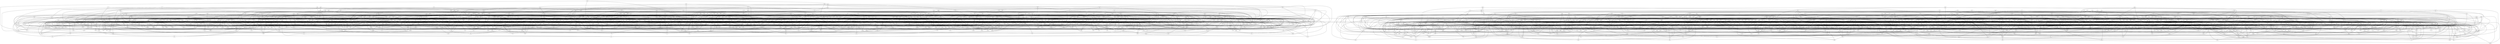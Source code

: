 strict graph G {mxd -- fxm
hnx -- ccq
hnx -- jvx
lhl -- brk
lhl -- mbb
lhl -- mnr
lhl -- rkj
xpm -- rtk
nvp -- rhs
nvp -- lrz
nvp -- rnx
nvp -- llz
bzv -- zqq
bzv -- gxr
lxr -- frk
rkj -- fdf
rkj -- jlh
rkj -- lpj
qkk -- ngb
qkk -- ksd
qkk -- cpc
qkk -- dtd
tms -- gmc
tms -- nvm
tms -- gtf
tms -- sqs
kfc -- jfl
dlt -- pkv
dlt -- lnh
dlt -- fmf
msx -- qjm
msx -- nxb
msx -- lvh
mvg -- hkh
mvg -- zft
mvg -- xgm
mvg -- mqs
ndt -- vkm
ndt -- jvx
qsf -- bhc
qsf -- gls
qsf -- jfl
qsf -- scv
zxk -- jrf
zxk -- pvf
zxk -- nrn
zxk -- qgx
zxk -- dgd
zxk -- qhp
gkd -- gcp
xlb -- kkp
xlb -- vrz
xlb -- xpg
vtb -- jlq
vtb -- hpb
vtb -- kfc
qff -- jgf
cjc -- fjv
cjc -- fbq
cjc -- dxb
dbf -- phq
dbf -- kzc
dbf -- cjc
zbn -- lzf
zbn -- vlx
zbn -- kqn
zbn -- zll
sjx -- gsd
sjx -- mxt
sjx -- gpp
xgf -- knt
xgf -- fbc
xhh -- qfz
bph -- jjc
bph -- jpd
qvn -- bgh
pkb -- nfg
rkt -- ntc
kxn -- rcp
kxn -- bcd
lsb -- zzc
qqj -- vnh
qqj -- pdl
qqj -- sjd
jxz -- nfp
jxz -- hpm
jxz -- nmp
bjh -- tsz
tvq -- fdn
tvq -- rdn
tvq -- bhv
hxn -- vdq
hxn -- cgs
hxn -- hmn
fjc -- rdk
fjc -- dpt
fjc -- qsf
stl -- rjp
stl -- scs
stl -- tpl
stl -- slp
grp -- frk
grp -- xpt
pbp -- hnz
pbp -- txb
pbp -- lgz
bgr -- zps
bgr -- vcs
bgr -- gfb
bcv -- cgr
nfm -- vpx
nfm -- cnp
nfm -- dxx
nfm -- sxt
gfg -- hfh
gfg -- hrg
gfg -- krq
nsx -- ddg
scv -- kjv
scv -- jqc
dfj -- vmd
dfj -- rbx
zql -- rfp
zql -- qbg
zql -- dpp
zql -- btj
nfd -- mzg
nfd -- smc
jrh -- sdx
ljj -- qfc
slq -- zvc
slq -- rxn
slq -- dkk
mzf -- fhq
mzf -- hpx
mzf -- vrm
flt -- hxk
flt -- btt
flt -- jfp
bbb -- dcq
bbb -- hvk
bbb -- zft
bbb -- fcp
lsk -- tgm
lsk -- tjg
lsk -- hgj
lsk -- qrf
fbz -- fch
fbz -- mdh
fbz -- hcx
hxl -- xbq
gdb -- jbv
nbx -- zcq
nbx -- bph
nbx -- jvb
hnr -- czr
hnr -- pxh
hnr -- chd
hnr -- pml
fbq -- zlb
fbq -- mzg
fjr -- gsf
cvx -- pjp
cvx -- lpm
cvx -- dnp
cvx -- fdm
cvx -- dph
vmj -- blb
vmj -- sjx
vmj -- fgq
vxx -- fnp
vxx -- zmf
vxx -- hrh
vxx -- sxt
hvb -- jhz
hvb -- tbz
hvb -- frk
hvb -- cnx
fct -- tql
fct -- cpv
fct -- jcd
fct -- ksd
nlj -- qzf
nlj -- kbs
nlj -- pgv
kqt -- mvg
kqt -- chl
kqt -- xgc
kqt -- zdc
kqt -- xss
rkg -- fmc
tsj -- vrh
tsj -- hss
tsj -- qdr
kpx -- nqd
kpx -- kvt
kpx -- ssj
nxg -- fdf
nxg -- gll
nxg -- hls
nxg -- tfz
ltp -- vhq
ltp -- slh
ltp -- ttr
dxf -- xhk
dxf -- lkx
dxf -- fgq
ncg -- stk
ncg -- mdb
ncg -- rxh
ncg -- scs
nln -- hbx
tdm -- hnx
tdm -- vnv
ctp -- txb
ctp -- cpk
ctp -- sdv
ctp -- sdx
fpd -- zpv
nhc -- kfn
nhc -- ppk
nhc -- zpt
nhc -- xss
tjq -- jlc
rxh -- hkh
hvz -- dxf
hvz -- nsv
hvz -- ddg
hvz -- xnt
bps -- jzb
bps -- qzj
dzm -- bcd
dzm -- krq
dzm -- dnp
rvp -- xlt
rvp -- scv
rvp -- xff
khd -- ffp
khd -- sbj
khd -- qbf
khd -- dff
rnn -- bph
rnn -- cpb
rnn -- grp
rnn -- gct
rnn -- kpt
bpb -- lgp
qks -- dvl
qks -- dxx
vgg -- jhb
vgg -- zpd
vgg -- vvc
rdr -- mmz
rdr -- bls
rdr -- txb
gcg -- rvc
gcg -- mvx
hmv -- pkf
hmv -- stv
hmv -- bgh
hmv -- hpx
kmn -- qbk
kmn -- bsn
kmn -- tdz
xkr -- bgz
xkr -- fch
jhk -- zbf
jhk -- rvm
jhk -- jnp
jhk -- fcp
jhk -- hpq
qfs -- lvq
qfs -- csf
qfs -- ftz
qfs -- cjc
dfx -- cgr
dfx -- jfh
dfx -- vvb
dfx -- khq
cng -- dfm
cng -- kqf
cng -- tzq
cng -- dnc
rkr -- ffx
rkr -- fbq
rkr -- smd
llk -- fph
llk -- jkx
llk -- tzn
skk -- qrm
fxc -- vnm
fxc -- mvx
fxc -- gjv
ddg -- gls
lvk -- hrd
lvk -- bgz
mtx -- thh
mtx -- ksq
xmv -- kqj
xmv -- txc
rcp -- krd
rcp -- smz
bqt -- qzj
bqt -- rvt
bqt -- lcg
mxc -- fsc
mxc -- dxx
mxc -- vvs
mxc -- nsp
zsv -- qxl
zsv -- rvv
zsv -- hpx
zsv -- jrh
psb -- fnt
hdf -- skk
hdf -- hpr
hdf -- jch
cpv -- qks
cpv -- djk
cpv -- hrf
qxt -- dph
qxt -- xlj
qxt -- qjn
tbz -- kdb
tbz -- qvc
tbz -- zhf
tbz -- dpz
tbz -- hpx
fqp -- lkl
fqp -- hpr
qnq -- hrp
qnq -- src
qnq -- cgs
qnq -- pmq
qnq -- hrf
qnq -- chl
bcd -- vvs
bcd -- tgz
bcd -- mzb
ttl -- nmm
jbp -- llm
jbp -- vhq
fqg -- pvv
fqg -- tbb
fqg -- ztx
fqg -- kqj
mxm -- vkx
mxm -- bms
mxm -- kdc
mxm -- vdh
mxm -- fcx
mxm -- mkp
tkx -- cvm
tkx -- qdh
qhj -- qdh
qhj -- jrz
gvp -- vnm
mjc -- lgz
kqh -- zll
kqh -- xqr
kqh -- qbk
nps -- plm
nps -- gvp
nps -- tzq
nps -- jqc
qlh -- kvz
qlh -- jhg
qlh -- mqn
qlh -- fzq
qlh -- xjq
qlh -- shb
snp -- nsj
snp -- hbs
rlk -- bkc
rlk -- mpg
rlk -- ccl
rlk -- ngs
rlk -- kxg
lvx -- mtr
cdd -- fcp
mjj -- vvc
mjj -- zpz
tbx -- nps
tbx -- bgh
tbx -- pxh
tbx -- ctj
njb -- fdf
njb -- btt
qbg -- phm
ljz -- nnc
ljz -- mdd
dfv -- qss
dfv -- xdm
dfv -- ncc
kvz -- drp
kvz -- bnc
bsc -- xpf
vdh -- njz
vdh -- mqs
vdh -- vlv
rpj -- qvd
rpj -- xpm
rpj -- rdf
rpj -- zzt
pqs -- cdk
pqs -- mhd
pqs -- hpq
pqs -- cvm
rfp -- ksq
rfp -- sjn
nbv -- ztr
nbv -- krq
nbv -- tmk
nbv -- lsc
nbv -- drh
rft -- rjs
rft -- zgf
pmq -- hkj
gmj -- fdf
mqg -- rlf
mqg -- rmm
mqg -- hqz
mqg -- qmb
xxs -- tcz
xxs -- mbl
xxs -- xkg
dzt -- dxf
dzt -- vrm
dzt -- hnx
dzt -- gpp
rlq -- qmn
rlq -- pzm
rlq -- lqb
rlq -- svc
trh -- lvv
trh -- vpx
trh -- hxn
trh -- dhq
rvb -- kkx
rvb -- pgk
rvb -- gpp
dkc -- sml
dkc -- ntv
dkc -- pkb
hfr -- xbh
hfr -- kxx
hfr -- tbb
hrg -- zfc
mhd -- rpf
mhd -- fxq
mhd -- tdz
mhd -- jmf
chn -- fxm
chn -- bps
chn -- zqg
bnc -- vjf
vzv -- jmf
vzv -- kbh
ktv -- dpz
ktv -- fmt
ktv -- gsq
ksj -- kdq
ksj -- mkc
ksj -- rvb
ksj -- tvn
mjg -- vvq
lvq -- fjt
lvq -- kpq
qss -- psc
qss -- jjs
qsk -- xbl
qsk -- qvv
qsk -- ltp
qsk -- xxs
qsk -- zgr
cjf -- trc
cjf -- tbj
cjf -- bsc
cjf -- jcv
ltq -- jlq
ltq -- rzb
ffj -- fxq
ffj -- cnp
nrf -- kqn
bxx -- dck
bxx -- hff
zdc -- zmv
zdc -- gsf
mln -- svc
mln -- kpq
djk -- pqv
ndb -- mdd
ndb -- qpb
jtd -- kjd
jtd -- gxf
jtd -- vvd
jtd -- pdj
ckh -- cmq
ckh -- lsq
ckh -- slp
ckh -- kbv
ckh -- smq
ghp -- dmc
jqj -- cgb
jqj -- nnl
jqj -- ntx
gdp -- vrz
gdp -- dhj
gdp -- xkn
cxs -- fxf
rnp -- fvc
ngc -- pnf
ngc -- rkr
ngc -- ttl
ngc -- xmr
vvs -- fdg
pks -- csf
dxj -- pvv
dxj -- tbs
gfb -- dst
cqs -- qdn
cqs -- mdd
cqs -- knt
cqs -- fph
crn -- tql
crn -- vck
crn -- xxf
crn -- ddr
spd -- xnl
jmb -- gsb
jmb -- qhp
kbl -- qpb
kbl -- slm
kbl -- qpj
kbl -- qnm
kbl -- pvb
xxn -- qqj
xxn -- nkk
xxn -- pbp
xxn -- brg
xxn -- ccl
xrf -- rnh
xrf -- sml
xrf -- rqh
krz -- plg
krz -- cgb
ffs -- qjs
ffs -- pkv
ffs -- smz
xph -- nmc
xph -- jhb
xph -- bps
xph -- sqs
slh -- gjd
hxh -- dxv
hxh -- kfc
hxh -- kpq
hxh -- bxx
mrc -- nsl
mrc -- mzf
mrc -- hnz
mrc -- hqq
mrc -- xct
sbq -- mxz
pqn -- lzq
pqn -- hvk
pqn -- gxr
rdz -- gpp
qvv -- vxq
qvv -- dst
nnc -- xgc
nnc -- zmv
bfg -- fsc
bfg -- mcd
bfg -- vzl
csx -- dbn
csx -- gjd
csx -- dbq
jnj -- bnh
jnj -- xrt
rjz -- qhj
rjz -- qdn
xgm -- hkh
rqh -- rpf
knp -- rhk
knp -- vdv
knp -- fcx
knp -- gxr
zfb -- gzq
zfb -- gsb
zfb -- btj
zfb -- dvj
zfb -- xbh
vfl -- kdc
vfl -- gdb
vfl -- mdh
vfl -- rmj
dbs -- vqc
dbs -- vps
dbs -- grd
dbs -- lsl
trl -- rdr
trl -- kmx
trl -- ndn
trl -- pxp
kbv -- pqv
fgx -- dxb
fgx -- nvt
csd -- frk
csd -- brr
csd -- dbd
csd -- dcm
csd -- bcz
csd -- rvc
dpl -- gkr
mzh -- rhk
mzh -- fdm
mzh -- dbq
mzh -- jcz
mzh -- nkn
mzh -- rtn
lcn -- rqh
rtj -- vps
rtj -- bls
mbs -- cnx
mbs -- hgj
rdk -- kxx
hqn -- dgf
hqn -- jrz
grl -- snz
grl -- gsb
grl -- smc
grl -- pdf
xlt -- jvn
xlt -- qpz
szc -- scv
szc -- krb
szc -- fbq
vfz -- sph
vfz -- pjr
vfz -- ndt
vfz -- mxt
nsl -- htr
vrq -- qfc
vrq -- ksn
vrq -- tsq
vrq -- xgc
clf -- fhs
clf -- fpj
clf -- blb
clf -- qsf
clf -- mxz
kzq -- kxx
kzq -- slk
kzq -- qrm
kzq -- pnm
gst -- grd
gst -- mbs
gst -- rjq
gst -- tgm
gst -- zvp
hhv -- nvt
nsp -- tbj
nsp -- tzb
hgj -- pdl
qpj -- rjm
qpj -- cmg
qpj -- stl
qpj -- spm
jnn -- cdm
jnn -- nhv
jnn -- nbz
xvk -- ttl
xvk -- hff
xvk -- qpq
vqb -- vfl
vqb -- rjs
vqb -- hkj
vqb -- rrj
dhq -- sml
dhq -- lpm
npz -- hlr
zhf -- bdr
zhf -- jpf
zhf -- nbx
gtz -- fxm
qdr -- jfl
qdr -- frh
nvm -- bnm
kzf -- lrf
kzf -- qcd
kzf -- bsn
qxm -- vvq
xlr -- crp
xlr -- jnx
xlr -- znd
lbg -- cng
lbg -- zrl
lbg -- jdm
lbg -- jtt
gct -- rvv
gct -- qsz
qjb -- hqk
qjb -- bjh
jxv -- jlc
jxv -- frj
jxv -- hbd
jxv -- jgq
rvv -- zkk
rvv -- qzf
dhj -- pvb
dhj -- mvg
dhj -- srv
cfp -- txb
cfp -- bph
cfp -- frh
cfp -- jjc
pjq -- qjs
pjq -- qrq
pjq -- dgz
pjq -- fjf
ktg -- pgk
ktg -- xbh
ktg -- kfc
ktg -- hqz
bnm -- gqx
bnm -- bnh
bnm -- qzj
bzb -- fsp
bzb -- lpm
bzb -- mtr
bzb -- zpt
fcx -- dst
jpc -- xgc
qqf -- bqx
qqf -- kbt
qqf -- ldd
qqf -- tdm
tsq -- pgj
tsq -- ztv
ffp -- xtd
ffp -- xgf
ffp -- gkz
tdj -- jfl
mqs -- sml
bnq -- ffx
mpv -- sgb
mpv -- krz
mpv -- vvm
mpv -- smc
hjd -- cdd
zqx -- xfb
zqx -- vnv
cfc -- hcx
cfc -- htj
cfc -- txt
khq -- kgf
khq -- kvv
khq -- rfp
kff -- grg
kff -- dgq
mmz -- gsq
spm -- jnj
spm -- kdn
spm -- kkz
czt -- mbr
jlk -- hpm
jlk -- zsv
jlk -- khz
kkf -- kbk
kkf -- slq
kkf -- dqb
kkf -- czt
kkf -- lzf
pzc -- vps
pzc -- jpc
nsd -- plm
nsd -- rdf
nsd -- rnp
nsd -- kfp
mdq -- qgx
mdq -- nbg
mdq -- hds
fhs -- mpg
ztr -- qbx
ztr -- fdz
ztr -- lzf
ztr -- slp
lpc -- khs
lpc -- lck
pbz -- cjq
pbz -- gkk
pbz -- pnp
mqn -- npm
mqn -- bgt
mqn -- lvg
mqn -- mzd
lgt -- zrg
lgt -- xrt
lgt -- npz
ffk -- cqp
ffk -- sjg
hbq -- kjb
zpt -- mdb
zpt -- jlc
nnn -- ghd
nnn -- gcg
rnx -- gpp
ccn -- xrk
ccn -- qcm
xfd -- xlb
xfd -- hxx
xfd -- jzn
xfd -- kjk
kqm -- mjz
kqm -- pzr
kqm -- dpp
kqm -- mdp
kqm -- fbq
kqm -- gjv
rsl -- mqr
rsl -- fbc
rsl -- htj
rsl -- qnt
rsl -- qzj
zxq -- mzc
zxq -- nfg
zxq -- mgn
zxq -- jlc
nbb -- tdm
nbb -- qqf
nbb -- hph
nbb -- nfp
ntz -- fkt
ntz -- pvb
ntz -- shj
ntz -- vcr
bfv -- qxt
bfv -- bkc
bfv -- kzx
qmn -- ftr
pml -- jmb
pml -- gkr
jqn -- hdp
hdn -- qdh
ndc -- dmx
tbj -- smv
tbj -- qxm
fsb -- vgg
fsb -- tbj
fsb -- plc
mph -- fmt
mph -- nhv
mph -- frk
qrs -- kcg
hcx -- dmb
tmb -- kqx
bjc -- hmz
bjc -- nkn
dnj -- cxt
dnj -- fnf
dnj -- pcf
rmh -- khd
rmh -- xkx
rmh -- vhq
rmh -- frp
plg -- kvz
plg -- zcq
plg -- qkm
xdf -- lzd
xdf -- vgl
xdf -- fnn
xdf -- slp
xdf -- tzb
cfv -- bnq
cfv -- jxj
cfv -- dkb
cfv -- xkp
fzq -- fmt
bdr -- rpk
zgs -- kmp
kgl -- vcs
kgl -- jsg
kgl -- znd
htr -- sjg
htr -- vnh
htr -- mcn
htr -- ffn
khb -- jzz
khb -- xhh
khb -- jjc
gzq -- jsl
vmg -- cxt
vmg -- zhr
vmg -- kpv
vmg -- kxf
vmg -- xbv
vvk -- pzm
vvk -- ftz
vhd -- nsx
vhd -- rkr
vhd -- qdr
kzs -- mdd
kzs -- fmc
kzs -- rqh
kzs -- mtp
ppv -- ssj
ppv -- gcp
gkz -- vvc
gkz -- dff
gkz -- cvc
stz -- hfq
stz -- txc
stz -- kff
stz -- cht
stz -- nbx
dpt -- sdr
dpt -- hqz
dpt -- xlj
ftr -- jfl
hmq -- sbz
ltm -- sjn
tjm -- rjm
kfh -- trx
kfh -- czr
kfh -- kff
kfh -- fvd
lpq -- zpv
lpq -- nhn
txx -- qdn
txx -- smv
xbt -- ncc
xbt -- kqx
xbt -- ltq
xbt -- qvc
vsb -- lrr
vsb -- zgs
vsb -- xfb
vsb -- bfb
vsb -- fgq
cqh -- htn
cqh -- rft
cqh -- zgb
cqh -- fsc
cqh -- hrd
tph -- qjm
tph -- cgs
tph -- pmv
tph -- tkn
vmd -- ndt
vmd -- nld
npm -- vmd
npm -- psm
hxx -- pgj
hxx -- vvc
nsm -- dqb
nsm -- lcn
nsm -- cdk
nsm -- qhg
dmz -- cjm
dmz -- hqn
dmz -- llm
lnc -- hrd
lnc -- qnm
lnc -- mvq
lnc -- knn
kjb -- qjs
rjq -- ncl
rjq -- dpl
rjq -- ghd
fkn -- rhs
fkn -- zcq
fkn -- mng
fkn -- pdf
ccq -- prp
vrh -- lrr
rvm -- xxf
xsg -- jsf
xsg -- bsx
xsg -- bxc
xsg -- jvb
xsg -- xfn
xsg -- fvj
jcs -- ffk
jcs -- jxj
jcs -- nld
jcs -- rtj
tkb -- djk
kxg -- scz
pqj -- zmv
pqj -- kbv
pqj -- sgc
pqj -- lck
mcn -- qgx
mcn -- ncf
jlh -- kvt
bnr -- xhk
bnr -- ftc
bnr -- frh
bnr -- nbm
bnr -- fxc
kbr -- njb
drh -- zhr
drh -- jjh
xbv -- hbz
xbv -- htj
plm -- xlz
plm -- mmz
dxb -- bpv
zbg -- fzq
zbg -- bcz
zbg -- lxr
zbg -- lmq
kxx -- bht
zpk -- pxp
zpk -- vsx
qrf -- hxl
qrf -- zqx
qrf -- nnt
qrf -- ffk
vbk -- kzx
vbk -- hfq
vbk -- qgc
vbk -- sjn
zrz -- sbz
zrz -- bkp
zrz -- grp
zrz -- xvd
zrz -- fdn
zrz -- gxf
cjq -- tpl
cjq -- kdc
hhg -- pjr
ksn -- vrf
ksn -- rxc
fhl -- dxv
fhl -- tzk
fhl -- xnt
dlv -- vps
dlv -- xff
dlv -- xpm
dlv -- rvp
qjm -- vxq
zcl -- zpd
zcl -- fph
jvx -- dpz
jvx -- tlz
jrk -- dnj
jrk -- mcd
jrk -- xlb
jrk -- fsp
rsq -- kzg
rsq -- kjb
src -- hdn
src -- jpc
src -- qks
rlf -- rmp
rlf -- nvl
sdn -- tmb
sdn -- mtx
qtn -- rrx
qtn -- xxf
qtn -- bgl
qtn -- pdv
qtn -- sgc
hzx -- qgc
srt -- vsq
srt -- lpq
srt -- jmf
hff -- dcm
hff -- rpk
snl -- jbp
snl -- rrv
snl -- kqn
trx -- knd
trx -- psm
qzb -- hlr
qzb -- hcx
krl -- qkz
krl -- dxj
czc -- rtr
fzr -- rqg
fzr -- vrm
zzt -- lvr
zzt -- zng
rtm -- rtk
rtm -- ngs
rtm -- qgc
rtm -- pzt
rtm -- vnv
sgn -- cqp
sgn -- llz
sgn -- phm
sgn -- vrh
pnx -- ndt
pnx -- mln
gkq -- bnq
gkq -- prf
gkq -- jgf
ntk -- ncc
ntk -- jch
gmc -- ngb
gmc -- qbf
gmc -- vtp
mdt -- qgc
mdt -- pdf
mdt -- mcn
kfb -- mxd
fmk -- rtr
fmk -- blz
bbn -- czt
bbn -- xgm
bbn -- zgf
prp -- chr
prp -- zlb
prp -- qpz
lxp -- qqm
lxp -- dfn
lxp -- smc
lxp -- vpn
lxp -- kxx
lxp -- qxd
tpl -- crp
frk -- slj
frk -- ndh
bhf -- ksn
bhf -- svq
bhf -- zrg
bhf -- brc
ncl -- jvx
prs -- rmj
prs -- dcq
prs -- vsh
jkg -- bvt
jkg -- hrg
chr -- hbs
zvc -- mnr
zvc -- vkd
pzr -- lkx
pzr -- hpm
pzr -- sdn
pzr -- kdb
sxg -- rkt
jfv -- spk
jfv -- xlr
jfv -- vld
gsj -- ztv
gsj -- zmv
pcf -- zrn
pcf -- pkv
xff -- nbg
xsf -- tlv
vzg -- sph
vzg -- lvr
vzg -- xlt
vzg -- ncf
vzg -- tbb
zxx -- nkk
zxx -- snp
zxx -- jnn
zxx -- xhk
zxx -- dpz
vjf -- hfq
vjf -- xsr
bcn -- mss
bcn -- lst
bcn -- kbq
bcn -- nkk
bkp -- nsx
bkp -- tbb
bkp -- kch
qhg -- tdx
pbk -- fkt
pbk -- gcp
pbk -- zqg
pbk -- vjc
jsd -- ppv
jsd -- fnp
jsd -- lps
kbs -- hbs
kbs -- kqf
ntl -- hrd
ntl -- ncv
ntl -- ljj
kdb -- frh
dzf -- dpm
dzf -- fjf
dzf -- rxh
fdz -- lrf
fdz -- vtp
fdz -- nds
lkd -- xtp
lkd -- srq
qlx -- dqs
qlx -- rvm
qlx -- xvx
qlx -- sdp
ltc -- hrf
ltc -- tkb
ltc -- zkp
hfh -- prx
hfh -- srq
hfh -- ctt
hfh -- mxd
rsp -- mkr
rsp -- ffj
rsp -- rjz
qmj -- hnf
qmj -- lnb
qmj -- zpm
qmj -- lkh
qmj -- jjm
ncv -- lhq
ncv -- btt
ncv -- bfr
mkr -- xbl
mkr -- nzc
mkr -- zvc
jgf -- kqx
xlc -- hqk
xlc -- nfg
xlc -- tdz
xlc -- kqn
xlc -- zcl
xtp -- dqb
jdz -- vrn
jdz -- qxl
jdz -- lkl
jdz -- bcz
gvb -- pqs
gvb -- gcp
gvb -- zhl
lnh -- hgl
dfm -- jdm
dfm -- csf
xhk -- mjz
crc -- rhm
crc -- szb
crc -- bzc
crc -- jpc
xbh -- phm
nfs -- svq
nfs -- jgk
nfs -- qfc
nfs -- vfd
nbt -- spd
nbt -- stv
nbt -- sgh
nbt -- jrl
nbt -- cgb
jvp -- tkx
jvp -- czs
jvp -- kqn
nlq -- tzq
nlq -- kqj
nlq -- pxp
nlq -- qzf
zgf -- fjf
tfh -- xll
tfh -- xfj
tfh -- qcp
tfh -- qgx
tfh -- lxr
vcf -- bfb
vcf -- xmv
vcf -- cqp
vcf -- dfm
crt -- vnh
rsz -- jbp
mqr -- plc
mqr -- rft
dgd -- sjg
sdc -- hgj
sdc -- kvz
sdc -- jfh
zqq -- djk
zqq -- jzn
jsp -- fqt
jsp -- hnf
trb -- cdm
trb -- czm
trb -- jlq
zqr -- rrx
dtp -- rbx
dtp -- qcc
dtp -- ghd
rjm -- njb
vpm -- npz
vpm -- fjr
vpm -- kgl
vpm -- xxm
vdv -- mdh
vdv -- cxs
psf -- zll
psf -- mkp
psf -- kkm
psf -- gmj
hzg -- ftc
hzg -- zng
hzg -- zpl
hzg -- fqd
pnm -- hpb
pnm -- sgb
xzb -- xct
xzb -- vrn
xzb -- tsj
xzb -- ltm
gdz -- bnq
gdz -- dzt
gdz -- xnl
gdz -- sbq
kqn -- zft
hch -- nrk
hch -- nds
hch -- jsg
jcv -- nrz
jcv -- kfb
bnn -- xnl
bnn -- kzc
rjk -- fzx
rjk -- pzr
ckk -- lkd
ckk -- svq
ckk -- zrn
ckk -- ctt
lld -- brg
lld -- qrs
dmp -- svm
dmp -- bqt
dmp -- lhc
dmp -- dmb
dmp -- mbl
kfz -- rhk
kfz -- bjc
kfz -- gqx
kfz -- pkc
kfz -- kxn
trc -- vhq
trc -- fph
trc -- czc
gbl -- rsq
jxn -- kgf
jxn -- zlb
jxn -- zzg
rlg -- hzk
rlg -- cvc
rlg -- mjg
rlg -- vsp
vlk -- fmc
rdf -- qrm
rdf -- bsx
qjc -- mtr
qjc -- tjj
qjc -- gnv
qjc -- jkx
kgj -- nsx
kgj -- hbm
qgr -- rdz
qgr -- sgn
qgr -- mdt
qgr -- qss
pvv -- mdt
pvv -- dxv
sbj -- rgx
sbj -- hxx
jhr -- crr
jhr -- mbr
jhr -- gsj
jhr -- kbr
jhr -- fdg
fdm -- krd
fdm -- lcg
bxc -- sdx
bxc -- xzq
bxc -- kvz
hjc -- pks
hjc -- qff
hjc -- dfb
hjc -- grg
dxz -- tzn
dxz -- fmf
dxz -- nsp
dlx -- ssj
dlx -- dps
dlx -- qbf
dlx -- lrf
vtg -- lkl
vtg -- xbq
hqv -- ccl
hqv -- rbx
fnp -- lrf
xkp -- bkc
xkp -- pvf
xkp -- rdn
mxt -- qmn
mxt -- zcs
gfx -- lqr
gfx -- pkz
gfx -- zzv
gfx -- fkq
vsp -- tgz
vsp -- gbl
vsp -- lvv
vsp -- pqn
bgt -- qrm
ldt -- jhm
ldt -- qkk
ldt -- lhq
ldt -- pxv
ldt -- ffs
ldt -- gll
ldt -- gtz
rmm -- cpb
rmm -- zvp
rmm -- vnv
jrf -- ncf
jrf -- tzk
jrf -- hpj
zjl -- pxg
mxz -- czr
tzq -- ltm
bms -- lzf
bms -- sxg
mss -- ncc
vvm -- ztx
vvm -- nmm
vvm -- vqc
vvm -- ptl
rxn -- kjb
rxn -- dvr
fmm -- hbz
fmm -- nrk
xzz -- lks
xzz -- fqp
vjc -- zhc
ksq -- xfn
nxc -- frj
nxc -- mmp
nxc -- cxt
nxc -- qpb
hkq -- kxn
hkq -- hqn
hkq -- jnj
dkb -- xsr
dkb -- lmq
dkb -- ftz
lqp -- lrx
lqp -- hzk
lqp -- lvh
lqp -- kkz
jgh -- fkq
jgh -- hbs
jgh -- zzv
jgh -- hds
ltf -- hhv
ltf -- bcv
ltf -- cpb
kfn -- knt
kfn -- zjl
hrp -- qdn
hrp -- lsb
frp -- ctt
frp -- lcn
qmm -- smp
qmm -- nnn
qmm -- szn
qmm -- vpn
phm -- vtg
phm -- gls
jlc -- zjl
jlc -- rxc
kmx -- zkk
kmx -- zcs
bpt -- qkj
bpt -- hrf
bpt -- zlr
bpt -- rhm
hbx -- gqx
slk -- jdk
xmr -- bgt
xmr -- dxb
xmr -- grd
brk -- xbl
brk -- smq
brk -- rgx
nnl -- dbf
nnl -- vcl
nnl -- xmr
rgv -- chn
rgv -- tjm
rgv -- cmg
rgv -- mdb
rgv -- nxg
rgv -- nzt
mzb -- czc
mzb -- mnn
smd -- drp
smd -- lkl
tzk -- lkx
lnb -- qgh
lnb -- gxr
lnb -- sxg
sgh -- rbq
sgh -- qhp
sgh -- tmb
rgg -- mjj
rgg -- nrf
rgg -- srt
rgg -- bsc
rgg -- mmh
xlz -- gsb
zkp -- tlv
zkp -- lvx
zkp -- knn
nqf -- vqq
pvf -- dpz
pvf -- hmq
vrz -- bsc
rhk -- mmp
nfr -- htj
nfr -- tdz
nfr -- gsf
bjz -- pdj
bjz -- rmr
bjz -- kxg
bjz -- trg
bjz -- dfn
bjz -- xjq
bjz -- fgx
srk -- fxr
srk -- tjq
srk -- zzc
srk -- rft
mkc -- nbg
mkc -- kvv
mkc -- ndh
gzg -- pgv
gzg -- dgq
gzg -- bht
gzg -- nnx
fnf -- rsz
fnf -- pnp
fnf -- qrq
fnf -- tpl
kkp -- tjm
kkp -- sxg
xcf -- llz
xcf -- bls
xcf -- tbx
xcf -- tbg
dmd -- bxv
dmd -- lfl
dmd -- nsl
dnf -- kjv
dnf -- snp
qkz -- grg
qkz -- jvx
qkz -- ccn
pkz -- vtg
pkz -- pnx
pkz -- qpz
kvk -- fbc
kvk -- mzb
kvk -- pzj
knl -- hkj
knl -- dxx
knl -- vcr
knl -- gtb
knl -- pkb
sjn -- scv
kkq -- fcp
kkq -- pmr
qbk -- fcx
qbk -- nrk
knd -- vvb
knd -- xzz
kbq -- gsd
kbq -- qcp
kbq -- lkx
cqm -- qgh
cqm -- mmh
cqm -- kzf
lvs -- hkj
lvs -- zlr
lvs -- qnt
mgx -- fch
mgx -- bnh
bkl -- xpg
bkl -- ntv
zch -- rpk
zch -- pgk
zch -- szn
zch -- mmz
zch -- szc
mbh -- nqf
mbh -- grd
mbh -- mpg
mbh -- ftc
pdl -- fhq
tbs -- jfl
tbs -- jrh
tbs -- dcm
tbs -- jch
tbs -- hhv
txk -- cdk
txk -- ktf
txk -- hbd
txk -- pdx
dmv -- dtp
dmv -- ncl
dmv -- slk
dmv -- jfh
bjv -- vxq
bjv -- lzp
bjv -- tsq
bjv -- hkh
jgk -- gll
jgk -- hbq
jgk -- qhg
jgk -- vff
jgk -- bpp
jgk -- jhm
jgk -- rsq
vqc -- thh
vqc -- slj
nkk -- nbg
fqd -- pdl
fqd -- sdn
fqd -- cdm
fsg -- qff
fsg -- vrn
fsg -- czr
fsg -- hbs
nmp -- vhg
nmp -- ttf
nmp -- brr
nmp -- cnx
nmp -- pjr
nmp -- svc
xkg -- gkk
xkg -- ppk
vqq -- lgz
vqq -- kjv
hzl -- hzk
hzl -- bkf
hzl -- lnh
phv -- ldd
phv -- mss
phv -- mjc
phv -- dcm
phv -- ltf
fhg -- sdn
fhg -- xrk
fhg -- tlz
fhg -- fvc
fhg -- zzg
nfx -- dpl
nfx -- pnx
zfk -- rpf
zfk -- pmq
zfk -- zcr
zfk -- kvk
qkj -- zmv
mfj -- dxc
mfj -- dkk
mfj -- rrv
mfj -- pmq
mfj -- bkl
mfj -- gvb
mfj -- nfr
fmf -- svm
vdk -- csx
vdk -- bzv
vdk -- lrx
vdk -- jbp
xpx -- cht
xpx -- rzb
xpx -- qcm
bht -- cgr
kzx -- qxl
ksv -- hlr
ksv -- zpv
ksv -- njz
shb -- vvd
shb -- lfl
cnd -- qgx
cnd -- txb
jnp -- nrf
jnp -- dzf
jnp -- bbn
jnp -- rsp
szb -- njz
nnt -- vps
nnt -- mdq
nnt -- jvb
vcs -- rzp
vcs -- crp
svq -- rxc
mds -- pfq
mds -- lvh
mds -- lnc
mds -- zcl
ztx -- pjr
hfn -- nnx
hfn -- jxj
hfn -- hfl
hfn -- nkh
hfn -- vvd
cbz -- dxx
cbz -- fdg
cbz -- rnh
cbz -- lpj
qrq -- pkc
qrq -- rxc
cdm -- nfx
cdm -- xbq
vvz -- bnn
vvz -- jsl
vvz -- vvm
vvz -- jxd
knz -- lzv
knz -- mjg
knz -- hvk
knz -- fsb
knz -- nrf
zpd -- zhc
vmk -- bvh
vmk -- dnp
vmk -- mmp
vmk -- xkr
sph -- lks
sph -- bgt
gtt -- smq
gtt -- hmn
gtt -- xtd
gtt -- snm
qcp -- jjs
npd -- drx
npd -- dxb
npd -- lmm
bkf -- hzk
vkg -- hbq
vkg -- hmz
vkg -- xph
vkg -- tql
qjl -- qkj
qjl -- ffp
qjl -- kbr
qjl -- ntc
gjv -- xfn
czs -- smv
czs -- tjm
czs -- cjd
kzp -- xbl
kzp -- rnh
kzp -- zjl
jgq -- jfp
jgq -- sxg
jgq -- gkd
jkz -- rhm
jkz -- fmk
jkz -- zlr
jkz -- zgb
bsx -- fbq
bsx -- jdk
bsx -- nkh
bsx -- pzt
zzv -- ldd
lgv -- skk
gnb -- kjk
gnb -- tql
gnb -- jjn
gnb -- lck
gnb -- nnz
gnb -- bgz
bpp -- rjm
bpp -- zqq
bpp -- tcp
jjv -- hhl
jjv -- rnp
jjv -- sdc
zjv -- vlx
zjv -- qcd
zjv -- vzv
lzd -- zmf
lzd -- mmh
lzd -- dvr
lzd -- gfg
lzd -- fxq
xfj -- vvm
xfj -- jjs
xfj -- xbq
qfr -- bph
qfr -- ltm
qfr -- ksq
qfr -- fjv
qfr -- qvs
gff -- vvq
gff -- pkc
gff -- lps
gff -- rkg
bfb -- chr
bfb -- sbz
pcg -- mqs
pcg -- rvm
pcg -- zbv
vvv -- cdd
vvv -- ksv
vvv -- kkz
vvv -- tdx
vxq -- vdq
vxq -- nds
kjd -- xsr
kjd -- zzv
kjd -- hds
kch -- qbg
kch -- ndl
kch -- xmv
dhv -- lpc
dhv -- mzs
dhv -- xbv
phq -- gsq
phq -- kpq
phq -- lld
fns -- kfb
fns -- bvh
fns -- dbn
fns -- vfl
vzl -- ngb
vzl -- srq
vzl -- gtz
vzl -- gfs
rbq -- slj
rbq -- ndl
lzq -- knt
zzq -- jzb
jpf -- qtj
jpf -- pdf
jpf -- cht
brc -- rkt
brc -- cqm
brc -- lnb
brc -- jlc
dpm -- bvh
dpm -- pnp
dpm -- lkh
dpm -- xpg
lrs -- qdr
lrs -- xdh
lrs -- xrk
lrs -- gkr
vtv -- fzr
vtv -- rjk
vtv -- dfj
blh -- zpv
blh -- kkm
kdq -- dmc
kdq -- rvv
kdq -- mzd
hcp -- kgj
hcp -- xhk
hcp -- sgb
hcp -- jxz
sct -- xzz
sct -- qkm
dsz -- tsf
dsz -- drv
dsz -- lxr
tmk -- dqs
tmk -- kqn
tmk -- fmk
hnf -- fxq
zpz -- mbr
npj -- gxf
npj -- pxh
npj -- jzz
npj -- npm
npj -- gls
qnm -- dst
qnm -- zzq
rgx -- gdb
rgx -- crp
dqb -- bjh
dqb -- tlv
qtb -- gjd
qtb -- blh
qtb -- gmt
vnh -- qzf
xjq -- khb
xjq -- hjc
dps -- psb
dps -- tkb
mfm -- lbb
mfm -- zzc
mfm -- bpb
mfm -- ndc
lgp -- pkc
lgp -- vbg
lgp -- fnp
lgp -- lps
stk -- jlc
stk -- ztv
stk -- fds
jmv -- lvq
jmv -- vvb
jmv -- mht
jmv -- bcv
pbd -- krz
pbd -- jdm
pbd -- dxb
pbd -- fjd
cfn -- qzb
cfn -- xqr
cfn -- ljz
cfn -- pbz
tbd -- jfl
tbd -- drp
tbd -- ngj
gkr -- lrr
nrn -- xvf
nrn -- ccq
nrn -- pgk
rbx -- fvd
php -- drx
php -- ghp
php -- pdj
php -- zcs
php -- zrl
php -- stv
gbq -- rnh
gbq -- qnm
gbq -- lpm
gbq -- gmt
sdp -- hls
sdp -- fmm
sdp -- fck
nbz -- dgd
nbz -- sjg
tfz -- bsc
scx -- gct
scx -- mmz
scx -- ncl
scx -- vst
gzm -- rmz
gzm -- rdk
gzm -- nfp
gzm -- vsx
fnn -- xtp
fnn -- vvq
fnn -- rkg
jhm -- mcd
jhm -- lcg
jhm -- dtd
mzs -- tmk
mzs -- hrf
mzs -- mbb
krp -- cpb
krp -- kkx
krp -- rnp
krp -- txc
rpv -- nqf
rpv -- ksq
rpv -- sdr
nlz -- cjd
nlz -- dff
nlz -- zhc
nlz -- ssj
nlz -- cfc
tsz -- fjf
tsz -- zhc
tsz -- fnt
pnp -- fmm
xvc -- hbd
xvc -- ndb
sdv -- crt
sdv -- scv
sdv -- dpz
jml -- llk
jml -- kfb
jml -- zgb
jml -- zrn
mdl -- tsf
mdl -- gsd
mdl -- ntk
hpb -- qvn
zhb -- xnl
zhb -- llg
zhb -- kbs
trg -- lks
trg -- ncc
trg -- xgq
jvk -- bjh
jvk -- tkn
jvk -- dmb
jvk -- kdn
ntv -- lvv
crl -- rrv
crl -- ndb
crl -- vvc
crl -- lkh
fvj -- hxl
fvj -- xkp
fvj -- gpf
rmz -- hds
rmz -- sdx
szn -- fvd
szn -- rmm
ttf -- nsv
xmh -- dvl
xmh -- jqn
xmh -- ndc
xmh -- cxs
nxz -- rlf
nxz -- dck
nxz -- dxv
nxz -- hnz
hqr -- nnn
hqr -- qfz
hqr -- zch
hqr -- kgj
nfp -- gsd
ssj -- lhq
vcr -- mjg
xds -- bht
xds -- hpr
vpx -- jsp
dpz -- rtk
pjp -- blz
pjp -- zps
zhs -- fnt
zhs -- vgg
zhs -- qdh
zhs -- mzc
btj -- rbq
btj -- qzf
smp -- rns
smp -- jnn
smp -- xbq
smp -- bhv
smp -- thh
vcp -- srk
vcp -- svf
vcp -- prx
vcp -- pqh
vcp -- mqs
rpn -- nln
rpn -- fmf
rpn -- ppk
rpn -- nzp
rqn -- zql
rqn -- hpj
rqn -- rtj
rqn -- zqx
rqn -- fjd
rqn -- cht
mzc -- dqs
kjk -- lsb
kjk -- crr
ctj -- hfl
ctj -- spd
ctj -- zlb
kqf -- gzq
dvb -- kqj
dvb -- jxj
dvb -- rmp
dvb -- dlv
dph -- rdz
dph -- jxj
nzc -- vvv
nzc -- gmj
nzc -- pmr
jxt -- gpf
jxt -- gcg
jxt -- bqx
jxt -- npd
jxt -- qxj
jtg -- knt
jtg -- ndb
jtg -- kgl
jtg -- jqn
vdb -- crc
vdb -- gqp
vdb -- rcp
vdb -- fdg
kbk -- jlh
kbk -- ppk
xdh -- dfj
xdh -- nns
xdh -- fzx
bhj -- vmj
bhj -- ghd
bhj -- nsv
bhj -- qcc
qms -- qgj
qms -- tgz
qms -- vck
qms -- lgp
vvb -- rkm
ndl -- rvc
jmg -- mvq
jmg -- dbn
jmg -- nnz
jmg -- dqs
hmz -- dcq
jms -- hgl
jms -- vck
jms -- pmr
jms -- cdk
vfd -- prs
vfd -- fnn
vfd -- rzt
vfd -- rsz
vfd -- vzs
nns -- qpz
bxv -- hqv
bxv -- hzx
bxv -- ttf
fsp -- kkq
fsp -- cnp
fsp -- xgm
fsp -- cvm
cdj -- qfc
cdj -- jsg
cdj -- znd
cdj -- nnz
smz -- mkp
smz -- krd
zhl -- cmg
fjv -- ngj
vvf -- qlp
vvf -- hpb
vvf -- hqq
vmh -- vpx
vmh -- fph
vmh -- xkr
vmh -- btt
vmh -- slm
vsx -- xnt
vsx -- hhs
vsx -- xdm
bct -- scz
bct -- dmc
bct -- nfd
bct -- qcc
hrf -- vbg
hrf -- lps
fjd -- jrl
fjd -- qvn
fjd -- rdn
cqn -- brc
cqn -- bfg
cqn -- jmg
cqn -- ltp
xnl -- vkm
xnl -- qcm
slm -- smv
slm -- hgl
slm -- gjd
fst -- mnr
fst -- kbk
fst -- mxd
fst -- ntf
fst -- vqf
svf -- jkx
fkt -- zqr
fkt -- nzp
pkf -- cnx
pkf -- rqg
mtp -- kzg
zpl -- pdl
zpl -- vvk
zpl -- bnq
zpl -- vkm
hhs -- ffx
hhs -- pgk
hhs -- ztx
kvr -- ffj
kvr -- dxz
kvr -- mtr
kvr -- zqr
bfr -- kbv
bfr -- lrf
bfr -- gfs
brg -- zgs
brg -- scz
ndh -- gsd
ndh -- xlz
htj -- hls
lqb -- qhp
xmf -- mvq
xmf -- zgf
xmf -- vrf
gtb -- kdc
gtb -- rjp
gtb -- crr
gtb -- vsq
scs -- hvk
scs -- gkz
scs -- fxr
scs -- mgn
fph -- zjl
tqk -- nhv
tqk -- nbz
tqk -- dxv
tqk -- hhg
vkd -- dbq
vkd -- kbh
vkd -- hbz
cnp -- gtz
nrz -- xrt
nrz -- zhr
nrz -- jkg
sqs -- qbz
sqs -- gkd
fmc -- cjm
qkr -- chr
qkr -- kgj
qkr -- fvd
qkr -- qxl
bsn -- dgf
bsn -- cxs
ghk -- pqv
ghk -- fnp
ghk -- hmz
ghk -- fbz
ftc -- kqf
xrk -- qgc
hqz -- hfq
hqz -- hqv
hqz -- tbd
gxj -- jhg
gxj -- lpn
ftk -- mzg
ftk -- nlj
ftk -- hbv
ftk -- gxj
ftk -- jvn
ftk -- krl
ftk -- lgv
gbx -- mdb
gbx -- xsf
gbx -- fjr
gbx -- gfs
ktf -- hbx
khz -- vrh
khz -- krb
khz -- vkm
dkk -- qbf
dkk -- rzp
mfk -- xhh
mfk -- kxg
mfk -- rmr
mfk -- qtj
sxt -- mzc
sxt -- zrg
sgq -- xff
sgq -- xll
sgq -- qff
sgq -- kmp
qqm -- dck
qqm -- fhl
qqm -- vnm
qqm -- xvd
pts -- zhb
pts -- jjv
pts -- xzb
pts -- bfv
ttr -- jfs
jmc -- rxh
jmc -- mgx
jmc -- kzp
jmc -- kmn
jxd -- bdr
jxd -- cpk
jxd -- zcq
jxd -- krb
qgj -- dcq
qgj -- ntf
qgj -- kdn
hbv -- smd
hbv -- drp
psc -- vfb
psc -- jvn
lkh -- mzs
sxj -- njz
sxj -- jfc
sxj -- mnn
sxj -- pdx
sxj -- tjq
kzc -- nhv
mmj -- lfl
mmj -- zkk
mmj -- xhh
mmj -- ttl
pqh -- jsd
pqh -- bhh
pqh -- mbl
lnm -- hbv
lnm -- dsz
lnm -- vhd
lnm -- nbm
gqp -- hzt
gqp -- nkn
gqp -- rhm
xpt -- vfb
xpt -- dgq
jdr -- txx
jdr -- svq
jdr -- zpm
jdr -- xkx
tkh -- vkd
tkh -- kpx
tkh -- flt
tkh -- qnt
tkh -- pcf
tkh -- jsp
khs -- kbh
khs -- zzc
khs -- hch
qsz -- gxj
qsz -- hbm
qsz -- cgb
pmm -- bgr
pmm -- ktf
pmm -- kzg
pmm -- jlh
stv -- fvc
pnj -- chl
pnj -- cdd
pnj -- rtr
ncz -- bpb
ncz -- bkl
ncz -- zfc
zpv -- qgh
chh -- hrh
chh -- cdd
chh -- nvm
chh -- dqs
chh -- dxz
chh -- xkr
nnx -- bnn
nnx -- xnt
rpf -- qdh
sbd -- ttf
sbd -- hbm
sbd -- trb
fxr -- mbr
fxr -- lzq
mhv -- msf
mhv -- bnr
mhv -- ktv
mhv -- hdf
mzd -- cnx
mzd -- nvl
cpc -- dmz
cpc -- ldp
cpc -- tjq
cpc -- bpp
mkt -- txc
mkt -- pbc
mkt -- dmd
mkt -- dnc
pgz -- xgf
pgz -- kkq
pgz -- xvc
pgz -- mbb
pgz -- npz
nkd -- dkc
nkd -- qcd
nkd -- pdh
nkd -- lvs
pgk -- fkq
pgk -- qts
fjt -- vjf
fjt -- dpp
fjt -- vhg
rgq -- dps
rgq -- pjp
rgq -- pbk
rgq -- vcr
zcr -- tpp
zcr -- hzl
zcr -- rtt
qvc -- hpr
qvc -- knd
gls -- pdl
qpq -- bdr
qpq -- ldd
qpq -- nns
qpq -- tmb
qpq -- kdb
hpp -- xvk
hpp -- gxj
fds -- hrp
fds -- rhm
xvd -- bkc
xvd -- mzg
xvd -- dpz
tcz -- hkj
tcz -- mjj
tcz -- dvr
tcz -- zzq
ztv -- llm
ztv -- tlv
jfc -- cnp
jfc -- zqg
jfc -- zps
jfc -- jkm
plc -- pvb
plc -- rzp
xsd -- bzc
xsd -- pcg
xsd -- zjl
xsd -- vsq
mbj -- czs
mbj -- lhq
mbj -- zpz
mbj -- jhb
mvx -- bcz
mvx -- bnc
zps -- gsf
dfb -- bht
dfb -- gzq
ngb -- drh
psm -- vrn
xjp -- fgq
xjp -- vvz
xjp -- sbq
xjp -- jqc
xjp -- pks
xjp -- vkt
rtn -- ljz
rtn -- pzj
xgq -- rpr
xgq -- tgm
xgq -- hxl
ftz -- lsl
tnn -- zpk
tnn -- kcg
tnn -- xzq
ftd -- lvx
ftd -- hbq
ftd -- fqt
ftd -- lnc
ftd -- djk
ftd -- hpq
vdj -- vlk
vdj -- zlr
vdj -- cjd
vdj -- spk
qdm -- qtb
qdm -- kzf
qdm -- pnj
xkn -- gfg
xkn -- hjd
xkn -- hgl
bhv -- sct
bhv -- tlz
hbm -- vqq
hbm -- mss
dtd -- dmx
dtd -- xtd
dtd -- sdp
dtd -- hpq
qhp -- pzm
hmn -- nln
hmn -- hrg
mgn -- zmb
mgn -- zdc
mgn -- smq
tvn -- fjv
tvn -- hnz
tvn -- xnl
tbg -- vvk
tbg -- fgx
tbg -- cdm
zcs -- ccl
gnm -- drx
gnm -- ddg
gnm -- rmp
gnm -- fkq
dfn -- lsl
dfn -- hpp
rpr -- mng
rpr -- fgx
rmn -- jfp
rmn -- xtd
rmn -- gdb
rmn -- lhm
rmn -- lpc
vrf -- kkm
vrf -- jrz
ntx -- khq
ntx -- crt
ntx -- ccn
jzn -- rvm
jzn -- ctt
jzn -- bzc
kfp -- svc
kfp -- sdr
kfp -- tlz
kfp -- qcm
lmm -- nns
lmm -- ntk
pzj -- mdc
pzj -- rzp
pzj -- svm
cjd -- hbd
cjd -- mdc
snm -- cvc
snm -- lkd
snm -- qbk
rls -- pdj
rls -- psm
rls -- rdn
gpf -- skk
gpf -- bhv
ssd -- zhl
ssd -- znd
ssd -- rrj
ssd -- txx
tmp -- ljj
tmp -- hzk
tmp -- bzv
tmp -- mhd
rmp -- lqb
rmp -- vrn
rmp -- fvc
rmp -- mng
ttp -- xgm
ttp -- mgx
ttp -- nmc
ckc -- dbn
ckc -- bnh
ckc -- zft
ckc -- gtf
lvh -- kkp
dxc -- gxr
dxc -- txt
dxc -- bzc
brr -- lvr
brr -- jrh
qjh -- tjj
qjh -- rvm
qjh -- tkn
qjh -- bpb
cpk -- grg
xfb -- gmk
xfb -- bnc
xfb -- zgs
pcd -- kcg
pcd -- ztx
pcd -- mht
pcd -- mpv
cpd -- jqn
cpd -- fds
cpd -- mcd
cpd -- hkq
cpd -- rrj
cpd -- crr
lst -- lgv
lst -- ccn
lst -- jrl
kvv -- tdj
kvv -- jhg
kvv -- rtk
lmq -- hhg
lmq -- fdn
lmq -- zzt
zmf -- vzv
zmf -- jbv
zjq -- tnn
zjq -- plm
zjq -- snz
ncf -- rpk
srv -- lpm
srv -- nkn
srv -- fmm
msf -- rpv
msf -- gkq
msf -- dck
msf -- jfh
lhc -- jnx
lhc -- gkd
jnx -- nqd
jnx -- hbd
rkc -- spd
rkc -- nsj
rkc -- cgb
rkc -- dxj
tdq -- pmm
tdq -- qbx
tdq -- gzl
nkn -- fnt
nkn -- dff
hbs -- ngj
bss -- mdh
bss -- cms
bss -- czc
bss -- sdp
vbs -- rvc
vbs -- cnm
vbs -- qrs
vbs -- drv
vbs -- hpp
vbs -- hhg
xng -- rjz
xng -- bjv
xng -- gbl
xng -- tfg
gkc -- mjj
gkc -- kxf
gkc -- frj
gkc -- bnh
lps -- llm
psj -- lzf
psj -- cvm
psj -- xsf
psj -- pxv
vff -- xqr
vff -- mnn
vff -- qdm
hpr -- kqx
krq -- lsb
dvj -- kff
ksd -- mtp
ksd -- gsj
ksd -- rtn
vkx -- zlr
vkx -- pkc
bks -- qjs
bks -- ltc
bks -- jsd
bks -- jzb
bks -- zmb
mkp -- rnh
shj -- qjb
shj -- dhv
shj -- dbt
shj -- cms
dtz -- kzg
dtz -- jcv
dtz -- jfv
dtz -- fjf
dtz -- mkr
lqr -- xds
lqr -- lgv
lqr -- zzt
xbs -- rjk
xbs -- gxf
xbs -- kzc
jzz -- chr
jzz -- jvn
hqq -- ghp
hqq -- pxh
hqq -- gxf
zbv -- jhb
zbv -- ddr
zll -- gmt
zmp -- jlh
zmp -- tjj
zmp -- vtp
zmp -- rft
pfq -- chn
pfq -- hpq
pfq -- svm
vvd -- qbg
vvd -- sjd
xct -- dpl
xct -- lks
nnz -- dgf
fzx -- dvj
fzx -- fhs
fzx -- trx
dmx -- fch
tjg -- jlp
tjg -- jxj
tjg -- jpd
tjg -- kbt
tjg -- lrr
tjg -- snz
tjg -- rfp
gcv -- xsd
gcv -- ntc
gcv -- rjs
gcv -- rtt
nbm -- jfl
bgl -- dqb
bgl -- jgq
ptl -- nld
ptl -- pzt
ptl -- gjv
jtt -- zjq
jtt -- fhq
jtt -- drv
xsx -- vfb
xsx -- qcc
xsx -- pxh
xsx -- mjz
pdx -- qdh
pdx -- knn
hfz -- vcr
hfz -- tfz
hfz -- rsz
hfz -- kzs
hfz -- sgc
khl -- qgr
khl -- vpn
khl -- vqq
khl -- shb
kpv -- pkc
kpv -- pxv
sbl -- tms
sbl -- hdn
sbl -- dng
vlf -- pgj
vlf -- czc
vlf -- fjr
vlf -- hls
xxm -- jsg
xxm -- kbr
xxm -- bvt
xxm -- cdx
tdx -- njb
tdx -- lhm
ffn -- jsl
ffn -- nsv
ffn -- hmq
ffn -- qcp
vhm -- xsm
vhm -- hfl
vhm -- tbb
vhm -- qxj
jsf -- dvj
jsf -- nsl
jsf -- xds
jsf -- mxz
jsf -- bxx
lrx -- lnh
lrx -- mtp
lxg -- spk
lxg -- hqk
lxg -- dlt
lzp -- hxx
lzp -- cmg
lzp -- jjm
jjm -- nln
jjm -- xrf
lsc -- dbn
lsc -- rjz
qmb -- lvg
qmb -- ftz
qmb -- mjc
qmb -- fjt
jtf -- xxm
jtf -- bkf
jtf -- drh
jtf -- rrx
qlb -- zpz
qlb -- gkk
qlb -- kpv
qlb -- zzq
bhh -- lbb
bhh -- zdc
pbc -- psc
pbc -- kcm
pbc -- ngj
rrj -- zlr
tsf -- qts
tsf -- kbt
rtr -- vdq
kbt -- qtj
rmj -- blh
rmj -- xqr
ckj -- fjc
ckj -- jqj
ckj -- xpx
ckj -- pbp
vrm -- mjz
vrm -- hfr
rrx -- hrd
kxf -- dmb
ldp -- hzk
ldp -- tkb
rdn -- rkm
kcm -- sjd
kcm -- sdr
kcm -- vnh
czm -- dmc
czm -- grl
czm -- jch
dmc -- mjc
lsz -- nsv
lsz -- kpt
lsz -- dfb
kgf -- rkm
kgf -- pks
kgf -- hpm
bsh -- bhf
bsh -- qhg
bsh -- xbv
bsh -- ttr
bsh -- gzl
hph -- rzb
hph -- pzr
hph -- dvj
jkm -- cjq
jkm -- vjc
jkm -- btt
jkm -- frj
vgl -- vtr
vgl -- xkx
vgl -- srt
dng -- lzf
dng -- fxf
dng -- nqd
zng -- dpz
zng -- pzm
zzg -- dnf
zzg -- ghp
dnp -- rtr
dnp -- zpd
gnc -- gfs
gnc -- nrz
gnc -- crp
zft -- qgh
dgz -- kgl
dgz -- kvt
dgz -- rvt
bpg -- gtt
bpg -- frp
bpg -- dmx
bpg -- zvc
bjj -- nhn
bjj -- pxg
bjj -- vbg
bjj -- gbl
kjz -- nbr
kjz -- svf
kjz -- zrn
kjz -- lsb
dlc -- jvp
dlc -- pkb
dlc -- vrf
jpg -- vck
jpg -- bvh
jpg -- dps
jpg -- xqr
jpg -- jzb
pqr -- tkn
pqr -- lpj
pqr -- ddr
pqr -- lgt
pqr -- qzb
kgq -- pks
kgq -- bcz
kgq -- bcn
kgq -- jvb
pmr -- psb
zkz -- psc
zkz -- pkz
zkz -- zcq
zkz -- xlj
kmp -- kcg
kmp -- fhq
drv -- rnx
szs -- nsp
szs -- chl
szs -- bpj
szs -- tdq
rsn -- ntx
rsn -- qvn
rsn -- hqz
rsn -- bls
cms -- zkp
cms -- hzt
vtr -- hjd
vtr -- qbx
vtr -- dmz
ddr -- pqn
ddr -- dzm
ddr -- gkd
ddr -- cvc
bqp -- hgl
bqp -- vvs
bqp -- jcd
bqp -- vxq
bqp -- xkg
bqp -- nqd
bqp -- bgl
lpn -- kpt
lpn -- rdk
lpn -- hhl
tfg -- nfg
tfg -- rkg
hld -- rtk
hld -- vnm
hld -- xmv
hld -- mbs
bhc -- hzx
bhc -- bpv
nbr -- vdv
nbr -- fnn
nbr -- qgj
qzf -- hzx
qxj -- xpt
qxj -- jgf
mgl -- lld
mgl -- vvb
mgl -- mtx
mgl -- mmz
rns -- kpt
rns -- cng
rns -- mxt
rns -- fzq
vcl -- qfz
vcl -- xsm
vcl -- xsr
lfl -- qvn
jdm -- dxb
xbl -- rrx
cmf -- dvl
cmf -- ktf
cmf -- xkx
cmf -- kqh
cmf -- lcn
cmf -- ppv
cmq -- lck
cmq -- rzp
cmq -- xbl
pbl -- zbv
pbl -- pqv
pbl -- sst
pbl -- zhl
pbl -- hlr
bpv -- qts
bpv -- xnl
qls -- shj
qls -- xss
qls -- nnc
qls -- gnc
pgj -- mvq
pgj -- hbx
dnc -- fhs
dnc -- bcv
gnv -- dbq
gnv -- szb
gnv -- smv
xfn -- ftr
lrq -- dsz
lrq -- sjg
lrq -- xbs
lrq -- tjg
rzt -- fmm
rzt -- dbt
rzt -- hbz
zdf -- kkx
zdf -- tzq
zdf -- brg
zdf -- blb
hhl -- czr
hhl -- hpj
ngs -- hbs
hds -- pxp
hds -- xll
fbv -- mmz
fbv -- brg
fbv -- tdj
fbv -- mph
hzt -- xss
hzt -- lvx
hzt -- rpf
mmh -- srq
mmh -- jfp
mmh -- fmm
mmh -- rjp
mmh -- ndc
mmh -- ttr
tpp -- dqb
tpp -- zlr
tpp -- ntc
tpp -- vlk
gmk -- ngs
gmk -- llz
gmk -- mln
zrl -- pdl
zrl -- rdk
fzd -- zqx
fzd -- pbp
fzd -- cqp
fzd -- zzv
zpm -- xpf
zpm -- cjm
hdp -- sst
hdp -- pqv
hdp -- pxg
cxx -- lmm
cxx -- sbd
cxx -- lkl
cxx -- kmx
cxx -- jlk
htd -- lxg
htd -- lrf
htd -- hkh
htd -- hxk
jdk -- slj
jdk -- nvl
gtf -- bnm
gtf -- mjj
sst -- gfs
sst -- nds
fqt -- frj
fqt -- lhm
glv -- jjc
glv -- vtv
glv -- vqq
glv -- rmz
vhg -- jpd
lsl -- rdz
sgb -- dgq
sgb -- xsm
vld -- jcd
vld -- hqk
vld -- dvl
klg -- krb
klg -- gsq
klg -- nqf
klg -- cht
klg -- slk
lvg -- ffx
lvg -- tzk
tkn -- lbb
qlp -- mdl
qlp -- lqb
qlp -- tnn
rfq -- svf
rfq -- hdn
rfq -- bpb
rfq -- lsc
blb -- qff
txt -- rkt
txt -- fxm
nxb -- vrz
nxb -- jrz
nxb -- lvv
drx -- rnx
kbn -- gvm
kbn -- gll
kbn -- psb
kbn -- bms
kbn -- lpq
ndn -- gvp
ndn -- tdj
ndn -- jlq
ndn -- fdn
ndn -- dnf
ndn -- fqp
nkh -- xsm
nkh -- nmm
gzl -- ndc
gzl -- zgb
zhr -- kkz
fnq -- ndc
fnq -- qpb
fnq -- dgf
fnq -- szb
hvk -- mbb
hvk -- czt
hvk -- jhb
krd -- spk
gvm -- qvv
gvm -- mqr
gvm -- cvm
hrh -- rxn
hrh -- knt
tgz -- pkv
tgz -- kdn
mdp -- qfz
mdp -- qdr
mdp -- sbq
jfs -- qbk
jfs -- rft
jfs -- jkg
rzb -- dgd
rvt -- pnj
rvt -- dxx
rvt -- mnn
vqf -- dvr
vqf -- gmj
vqf -- cgs
vqf -- ljj
gkk -- zmb
sgt -- bht
sgt -- scz
sgt -- vhg
sgt -- qjn
jkx -- dqs
jkx -- xvc
jkx -- lvk
jkx -- gfb
mng -- sdx
kbb -- ghk
kbb -- hxk
kbb -- cmv
kbb -- gfg
nzt -- nds
nzt -- slh
nzt -- dlc
nsj -- fmt
nsj -- sjd
nsj -- hhv
nsj -- fhq
pgv -- sct
pgv -- rqg
zqg -- zft
zqg -- ntv
vvl -- tnn
vvl -- bht
vvl -- cnd
vvl -- bhc
vlx -- vtp
vlx -- sml
vlx -- fxf
fxn -- dmx
fxn -- slh
fxn -- bps
fxn -- pxg
mbl -- lvk
mbl -- qjb
nfh -- lsq
nfh -- rjs
nfh -- prx
nfh -- zfc
nfh -- xsf
nfh -- ntl
bpj -- hxx
bpj -- tkx
bpj -- dcq
bpj -- htn
bpj -- tjj
rhm -- mdc
lzv -- xpg
lzv -- tzn
lzv -- pzc
qbx -- tjj
qbx -- gqx
fbc -- fdf
sgc -- xvk
sgc -- lvs
zvp -- scz
zvp -- nsv
rmr -- gpp
rmr -- xsm
mnr -- pdh
tzn -- fpd
jqc -- skk
xvf -- vfb
xvf -- jvx
xvf -- bgh
zgr -- qjm
zgr -- cxs
zgr -- ncz
jcz -- bgz
jcz -- fpd
jcz -- zmb
fck -- nrk
fck -- lhm
fpj -- lkx
fpj -- qrf
fpj -- xgq
tcr -- zpd
tcr -- zfc
tcr -- kxn
tcr -- xng
pdv -- tfg
pdv -- qhj
pdv -- fck
vlv -- hjd
vlv -- pmr
vlv -- pvb
xdm -- cnd
xdm -- ktv
mmp -- jbv
mmp -- prx
mpg -- nvt
vkt -- hhg
vkt -- pml
vkt -- jxn
kkx -- zkk
dvr -- pxv
nzp -- lzq
nzp -- lpj
hfl -- gxf
hxk -- kbh
zxb -- tgz
zxb -- blz
zxb -- nvm
zxb -- pzc
lgz -- xlz
pxp -- qts
pxp -- bpv
bqx -- qmn
bqx -- fzr
bqx -- rkm
qvd -- dfj
jfh -- qrs
vzs -- lsb
vzs -- vtp
vzs -- vkx
lrz -- rnp
lrz -- jlp
lrz -- pzt
scz -- fzq
nzj -- xxf
nzj -- htn
nzj -- dbt
nzj -- dst
nzj -- qdm
nzj -- hch
dhk -- rvp
dhk -- tgm
dhk -- krl
dhk -- nld
rld -- gdp
rld -- msx
rld -- tlv
rld -- hnf
bvt -- nhn
bvt -- qxm
vqv -- fxf
vqv -- blz
vqv -- qkj
vqv -- cxt
hss -- ndt
hss -- kzx
hss -- rnp
cmv -- zqr
cmv -- xmf
cmv -- jbv
pmv -- gfs
pmv -- jmf
kdn -- pkc
kdn -- dbt
dbd -- crt
dbd -- cpk
dbd -- hgj
jrl -- qtj
qvs -- jmb
qvs -- rpk
qvs -- zkk
nbp -- xtp
nbp -- sbl
nbp -- ttp
nbp -- cjm
nbp -- lcn
chd -- tgm
chd -- pkz
chd -- xll
vsh -- fjf
vsh -- jqn
vsh -- pgj
vsh -- mcd
lbb -- vdq
bls -- csf
ntf -- kfn
ntf -- gfb
rtt -- rmj
rtt -- dhq
bdn -- gmt
bdn -- mxd
bdn -- npz
bdn -- bkf
zrg -- lsq
zrg -- qnt
zrg -- nhn
zrg -- sbj
xvx -- xpf
xvx -- jcz
xvx -- zjv
llg -- snz
llg -- vmd
llg -- hss
cdx -- mdc
cdx -- fpd
cdx -- xpf
cdx -- htn
bgx -- fds
bgx -- rrv
bgx -- zrg
bgx -- bpb
nct -- qkm
nct -- rpv
nct -- pdl
nct -- kff
cvv -- kvr
cvv -- bhh
cvv -- cqh
cvv -- pqj
jjn -- zpm
jjn -- lhq
jjn -- gkk
jjh -- qxm
jjh -- lcg
jjh -- vgg
pnf -- dsz
pnf -- jgf
pnf -- grg
pnf -- kpt
tcp -- jfp
tcp -- pdh
tcp -- lhc
zbf -- hkj
zbf -- vpr
zbf -- qbf
zbf -- tfz
vls -- dfv
vls -- rls
vls -- pzt
vls -- ccq
vls -- zpk
sxd -- bvt
sxd -- vlk
sxd -- kkm
sxd -- bjc
qxd -- hpj
qxd -- qkm
qxd -- qjn
xfr -- nmm
xfr -- tvq
xfr -- rqg
xfr -- xhk
cnm -- xlj
cnm -- qvd
cnm -- jsl
rhs -- gsq
rhs -- cgr
prf -- xpm
prf -- ndh
prf -- nfx
qbz -- ldp
qbz -- nds
qbz -- zpv
jlp -- thh
jlp -- lsz
rjp -- drh
xzq -- kjv
xzq -- ddg
nvl -- jpd
nmc -- fsc
nmc -- vsq
nmc -- khd
nmc -- snl
bhd -- vvf
bhd -- kcm
bhd -- xdh
bhd -- dfb
bhd -- ftr
mmq -- jcd
mmq -- xrt
mmq -- qcd
mmq -- vjc
jkn -- rqn
jkn -- jrl
jkn -- hmq
jkn -- cnm
vst -- qjn
vst -- ndl
vst -- vtb
jhz -- nvt
jhz -- nbm
jhz -- sbz
jhz -- jjs
jhz -- vpn
vpr -- bpj
vpr -- pmv
vpr -- kxn
lsq -- kxf
lsq -- vbg
mht -- lvr
mht -- gvp
mht -- rpr
mht -- ltq
mht -- phq
lkr -- jhg
lkr -- pkf
lkr -- qvd
lkr -- mmj
dpp -- gsb
slp -- kvt
slp -- pdh
tzb -- zpv
tzb -- knn
rpp -- pnm
rpp -- pxp
rpp -- nfd
rpp -- vsx}
